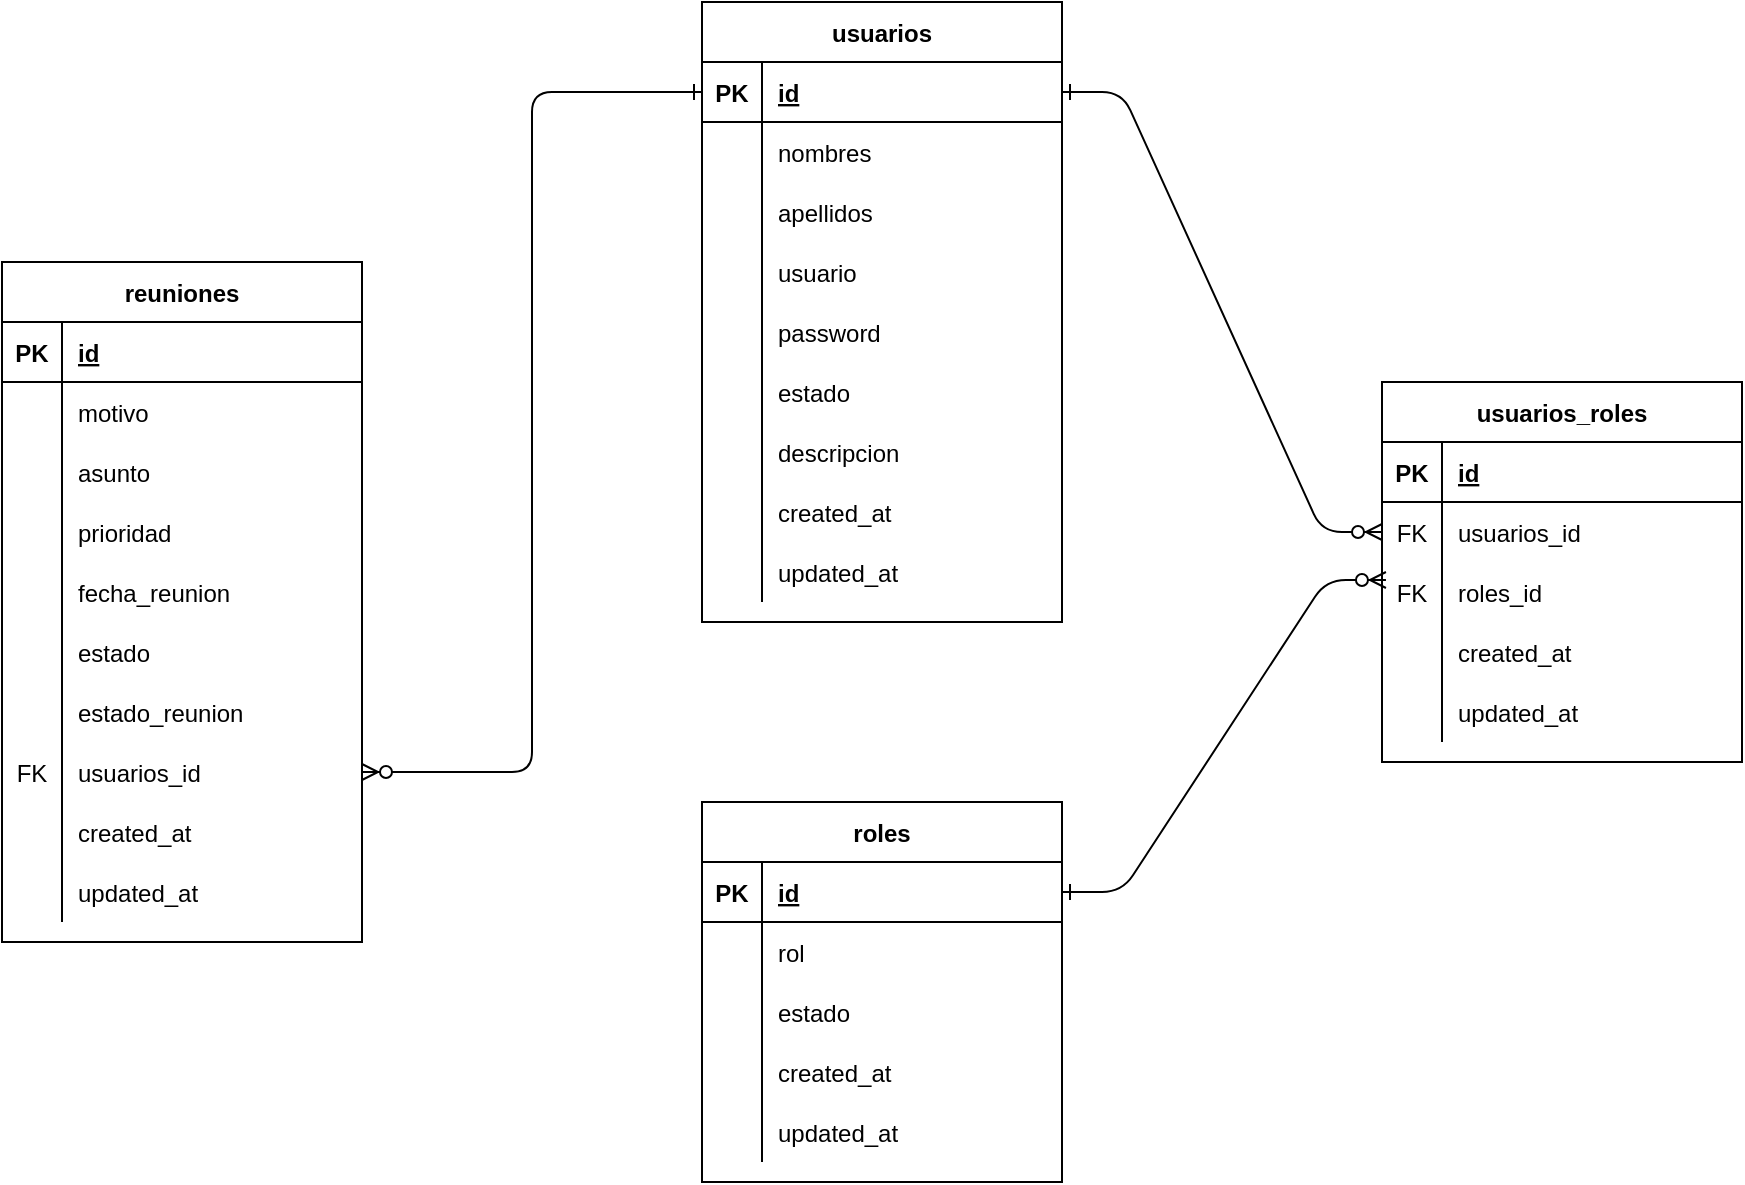 <mxfile version="13.9.9" type="device"><diagram id="R2lEEEUBdFMjLlhIrx00" name="Page-1"><mxGraphModel dx="2272" dy="822" grid="1" gridSize="10" guides="1" tooltips="1" connect="1" arrows="1" fold="1" page="1" pageScale="1" pageWidth="850" pageHeight="1100" math="0" shadow="0" extFonts="Permanent Marker^https://fonts.googleapis.com/css?family=Permanent+Marker"><root><mxCell id="0"/><mxCell id="1" parent="0"/><mxCell id="T978wM8qIX2-Pc04Qqvq-1" value="usuarios" style="shape=table;startSize=30;container=1;collapsible=1;childLayout=tableLayout;fixedRows=1;rowLines=0;fontStyle=1;align=center;resizeLast=1;" parent="1" vertex="1"><mxGeometry x="110" y="320" width="180" height="310" as="geometry"/></mxCell><mxCell id="T978wM8qIX2-Pc04Qqvq-2" value="" style="shape=partialRectangle;collapsible=0;dropTarget=0;pointerEvents=0;fillColor=none;top=0;left=0;bottom=1;right=0;points=[[0,0.5],[1,0.5]];portConstraint=eastwest;" parent="T978wM8qIX2-Pc04Qqvq-1" vertex="1"><mxGeometry y="30" width="180" height="30" as="geometry"/></mxCell><mxCell id="T978wM8qIX2-Pc04Qqvq-3" value="PK" style="shape=partialRectangle;connectable=0;fillColor=none;top=0;left=0;bottom=0;right=0;fontStyle=1;overflow=hidden;" parent="T978wM8qIX2-Pc04Qqvq-2" vertex="1"><mxGeometry width="30" height="30" as="geometry"/></mxCell><mxCell id="T978wM8qIX2-Pc04Qqvq-4" value="id" style="shape=partialRectangle;connectable=0;fillColor=none;top=0;left=0;bottom=0;right=0;align=left;spacingLeft=6;fontStyle=5;overflow=hidden;" parent="T978wM8qIX2-Pc04Qqvq-2" vertex="1"><mxGeometry x="30" width="150" height="30" as="geometry"/></mxCell><mxCell id="T978wM8qIX2-Pc04Qqvq-5" value="" style="shape=partialRectangle;collapsible=0;dropTarget=0;pointerEvents=0;fillColor=none;top=0;left=0;bottom=0;right=0;points=[[0,0.5],[1,0.5]];portConstraint=eastwest;" parent="T978wM8qIX2-Pc04Qqvq-1" vertex="1"><mxGeometry y="60" width="180" height="30" as="geometry"/></mxCell><mxCell id="T978wM8qIX2-Pc04Qqvq-6" value="" style="shape=partialRectangle;connectable=0;fillColor=none;top=0;left=0;bottom=0;right=0;editable=1;overflow=hidden;" parent="T978wM8qIX2-Pc04Qqvq-5" vertex="1"><mxGeometry width="30" height="30" as="geometry"/></mxCell><mxCell id="T978wM8qIX2-Pc04Qqvq-7" value="nombres" style="shape=partialRectangle;connectable=0;fillColor=none;top=0;left=0;bottom=0;right=0;align=left;spacingLeft=6;overflow=hidden;" parent="T978wM8qIX2-Pc04Qqvq-5" vertex="1"><mxGeometry x="30" width="150" height="30" as="geometry"/></mxCell><mxCell id="T978wM8qIX2-Pc04Qqvq-8" value="" style="shape=partialRectangle;collapsible=0;dropTarget=0;pointerEvents=0;fillColor=none;top=0;left=0;bottom=0;right=0;points=[[0,0.5],[1,0.5]];portConstraint=eastwest;" parent="T978wM8qIX2-Pc04Qqvq-1" vertex="1"><mxGeometry y="90" width="180" height="30" as="geometry"/></mxCell><mxCell id="T978wM8qIX2-Pc04Qqvq-9" value="" style="shape=partialRectangle;connectable=0;fillColor=none;top=0;left=0;bottom=0;right=0;editable=1;overflow=hidden;" parent="T978wM8qIX2-Pc04Qqvq-8" vertex="1"><mxGeometry width="30" height="30" as="geometry"/></mxCell><mxCell id="T978wM8qIX2-Pc04Qqvq-10" value="apellidos" style="shape=partialRectangle;connectable=0;fillColor=none;top=0;left=0;bottom=0;right=0;align=left;spacingLeft=6;overflow=hidden;" parent="T978wM8qIX2-Pc04Qqvq-8" vertex="1"><mxGeometry x="30" width="150" height="30" as="geometry"/></mxCell><mxCell id="T978wM8qIX2-Pc04Qqvq-11" value="" style="shape=partialRectangle;collapsible=0;dropTarget=0;pointerEvents=0;fillColor=none;top=0;left=0;bottom=0;right=0;points=[[0,0.5],[1,0.5]];portConstraint=eastwest;" parent="T978wM8qIX2-Pc04Qqvq-1" vertex="1"><mxGeometry y="120" width="180" height="30" as="geometry"/></mxCell><mxCell id="T978wM8qIX2-Pc04Qqvq-12" value="" style="shape=partialRectangle;connectable=0;fillColor=none;top=0;left=0;bottom=0;right=0;editable=1;overflow=hidden;" parent="T978wM8qIX2-Pc04Qqvq-11" vertex="1"><mxGeometry width="30" height="30" as="geometry"/></mxCell><mxCell id="T978wM8qIX2-Pc04Qqvq-13" value="usuario" style="shape=partialRectangle;connectable=0;fillColor=none;top=0;left=0;bottom=0;right=0;align=left;spacingLeft=6;overflow=hidden;" parent="T978wM8qIX2-Pc04Qqvq-11" vertex="1"><mxGeometry x="30" width="150" height="30" as="geometry"/></mxCell><mxCell id="T978wM8qIX2-Pc04Qqvq-57" value="" style="shape=partialRectangle;collapsible=0;dropTarget=0;pointerEvents=0;fillColor=none;top=0;left=0;bottom=0;right=0;points=[[0,0.5],[1,0.5]];portConstraint=eastwest;" parent="T978wM8qIX2-Pc04Qqvq-1" vertex="1"><mxGeometry y="150" width="180" height="30" as="geometry"/></mxCell><mxCell id="T978wM8qIX2-Pc04Qqvq-58" value="" style="shape=partialRectangle;connectable=0;fillColor=none;top=0;left=0;bottom=0;right=0;editable=1;overflow=hidden;" parent="T978wM8qIX2-Pc04Qqvq-57" vertex="1"><mxGeometry width="30" height="30" as="geometry"/></mxCell><mxCell id="T978wM8qIX2-Pc04Qqvq-59" value="password" style="shape=partialRectangle;connectable=0;fillColor=none;top=0;left=0;bottom=0;right=0;align=left;spacingLeft=6;overflow=hidden;" parent="T978wM8qIX2-Pc04Qqvq-57" vertex="1"><mxGeometry x="30" width="150" height="30" as="geometry"/></mxCell><mxCell id="T978wM8qIX2-Pc04Qqvq-60" value="" style="shape=partialRectangle;collapsible=0;dropTarget=0;pointerEvents=0;fillColor=none;top=0;left=0;bottom=0;right=0;points=[[0,0.5],[1,0.5]];portConstraint=eastwest;" parent="T978wM8qIX2-Pc04Qqvq-1" vertex="1"><mxGeometry y="180" width="180" height="30" as="geometry"/></mxCell><mxCell id="T978wM8qIX2-Pc04Qqvq-61" value="" style="shape=partialRectangle;connectable=0;fillColor=none;top=0;left=0;bottom=0;right=0;editable=1;overflow=hidden;" parent="T978wM8qIX2-Pc04Qqvq-60" vertex="1"><mxGeometry width="30" height="30" as="geometry"/></mxCell><mxCell id="T978wM8qIX2-Pc04Qqvq-62" value="estado" style="shape=partialRectangle;connectable=0;fillColor=none;top=0;left=0;bottom=0;right=0;align=left;spacingLeft=6;overflow=hidden;" parent="T978wM8qIX2-Pc04Qqvq-60" vertex="1"><mxGeometry x="30" width="150" height="30" as="geometry"/></mxCell><mxCell id="T978wM8qIX2-Pc04Qqvq-63" value="" style="shape=partialRectangle;collapsible=0;dropTarget=0;pointerEvents=0;fillColor=none;top=0;left=0;bottom=0;right=0;points=[[0,0.5],[1,0.5]];portConstraint=eastwest;" parent="T978wM8qIX2-Pc04Qqvq-1" vertex="1"><mxGeometry y="210" width="180" height="30" as="geometry"/></mxCell><mxCell id="T978wM8qIX2-Pc04Qqvq-64" value="" style="shape=partialRectangle;connectable=0;fillColor=none;top=0;left=0;bottom=0;right=0;editable=1;overflow=hidden;" parent="T978wM8qIX2-Pc04Qqvq-63" vertex="1"><mxGeometry width="30" height="30" as="geometry"/></mxCell><mxCell id="T978wM8qIX2-Pc04Qqvq-65" value="descripcion" style="shape=partialRectangle;connectable=0;fillColor=none;top=0;left=0;bottom=0;right=0;align=left;spacingLeft=6;overflow=hidden;" parent="T978wM8qIX2-Pc04Qqvq-63" vertex="1"><mxGeometry x="30" width="150" height="30" as="geometry"/></mxCell><mxCell id="T978wM8qIX2-Pc04Qqvq-66" value="" style="shape=partialRectangle;collapsible=0;dropTarget=0;pointerEvents=0;fillColor=none;top=0;left=0;bottom=0;right=0;points=[[0,0.5],[1,0.5]];portConstraint=eastwest;" parent="T978wM8qIX2-Pc04Qqvq-1" vertex="1"><mxGeometry y="240" width="180" height="30" as="geometry"/></mxCell><mxCell id="T978wM8qIX2-Pc04Qqvq-67" value="" style="shape=partialRectangle;connectable=0;fillColor=none;top=0;left=0;bottom=0;right=0;editable=1;overflow=hidden;" parent="T978wM8qIX2-Pc04Qqvq-66" vertex="1"><mxGeometry width="30" height="30" as="geometry"/></mxCell><mxCell id="T978wM8qIX2-Pc04Qqvq-68" value="created_at" style="shape=partialRectangle;connectable=0;fillColor=none;top=0;left=0;bottom=0;right=0;align=left;spacingLeft=6;overflow=hidden;" parent="T978wM8qIX2-Pc04Qqvq-66" vertex="1"><mxGeometry x="30" width="150" height="30" as="geometry"/></mxCell><mxCell id="T978wM8qIX2-Pc04Qqvq-69" value="" style="shape=partialRectangle;collapsible=0;dropTarget=0;pointerEvents=0;fillColor=none;top=0;left=0;bottom=0;right=0;points=[[0,0.5],[1,0.5]];portConstraint=eastwest;" parent="T978wM8qIX2-Pc04Qqvq-1" vertex="1"><mxGeometry y="270" width="180" height="30" as="geometry"/></mxCell><mxCell id="T978wM8qIX2-Pc04Qqvq-70" value="" style="shape=partialRectangle;connectable=0;fillColor=none;top=0;left=0;bottom=0;right=0;editable=1;overflow=hidden;" parent="T978wM8qIX2-Pc04Qqvq-69" vertex="1"><mxGeometry width="30" height="30" as="geometry"/></mxCell><mxCell id="T978wM8qIX2-Pc04Qqvq-71" value="updated_at" style="shape=partialRectangle;connectable=0;fillColor=none;top=0;left=0;bottom=0;right=0;align=left;spacingLeft=6;overflow=hidden;" parent="T978wM8qIX2-Pc04Qqvq-69" vertex="1"><mxGeometry x="30" width="150" height="30" as="geometry"/></mxCell><mxCell id="T978wM8qIX2-Pc04Qqvq-14" value="roles" style="shape=table;startSize=30;container=1;collapsible=1;childLayout=tableLayout;fixedRows=1;rowLines=0;fontStyle=1;align=center;resizeLast=1;" parent="1" vertex="1"><mxGeometry x="110" y="720" width="180" height="190" as="geometry"/></mxCell><mxCell id="T978wM8qIX2-Pc04Qqvq-15" value="" style="shape=partialRectangle;collapsible=0;dropTarget=0;pointerEvents=0;fillColor=none;top=0;left=0;bottom=1;right=0;points=[[0,0.5],[1,0.5]];portConstraint=eastwest;" parent="T978wM8qIX2-Pc04Qqvq-14" vertex="1"><mxGeometry y="30" width="180" height="30" as="geometry"/></mxCell><mxCell id="T978wM8qIX2-Pc04Qqvq-16" value="PK" style="shape=partialRectangle;connectable=0;fillColor=none;top=0;left=0;bottom=0;right=0;fontStyle=1;overflow=hidden;" parent="T978wM8qIX2-Pc04Qqvq-15" vertex="1"><mxGeometry width="30" height="30" as="geometry"/></mxCell><mxCell id="T978wM8qIX2-Pc04Qqvq-17" value="id" style="shape=partialRectangle;connectable=0;fillColor=none;top=0;left=0;bottom=0;right=0;align=left;spacingLeft=6;fontStyle=5;overflow=hidden;" parent="T978wM8qIX2-Pc04Qqvq-15" vertex="1"><mxGeometry x="30" width="150" height="30" as="geometry"/></mxCell><mxCell id="T978wM8qIX2-Pc04Qqvq-18" value="" style="shape=partialRectangle;collapsible=0;dropTarget=0;pointerEvents=0;fillColor=none;top=0;left=0;bottom=0;right=0;points=[[0,0.5],[1,0.5]];portConstraint=eastwest;" parent="T978wM8qIX2-Pc04Qqvq-14" vertex="1"><mxGeometry y="60" width="180" height="30" as="geometry"/></mxCell><mxCell id="T978wM8qIX2-Pc04Qqvq-19" value="" style="shape=partialRectangle;connectable=0;fillColor=none;top=0;left=0;bottom=0;right=0;editable=1;overflow=hidden;" parent="T978wM8qIX2-Pc04Qqvq-18" vertex="1"><mxGeometry width="30" height="30" as="geometry"/></mxCell><mxCell id="T978wM8qIX2-Pc04Qqvq-20" value="rol" style="shape=partialRectangle;connectable=0;fillColor=none;top=0;left=0;bottom=0;right=0;align=left;spacingLeft=6;overflow=hidden;" parent="T978wM8qIX2-Pc04Qqvq-18" vertex="1"><mxGeometry x="30" width="150" height="30" as="geometry"/></mxCell><mxCell id="BjfC1UExM04u5AYvR1Km-1" value="" style="shape=partialRectangle;collapsible=0;dropTarget=0;pointerEvents=0;fillColor=none;top=0;left=0;bottom=0;right=0;points=[[0,0.5],[1,0.5]];portConstraint=eastwest;" parent="T978wM8qIX2-Pc04Qqvq-14" vertex="1"><mxGeometry y="90" width="180" height="30" as="geometry"/></mxCell><mxCell id="BjfC1UExM04u5AYvR1Km-2" value="" style="shape=partialRectangle;connectable=0;fillColor=none;top=0;left=0;bottom=0;right=0;editable=1;overflow=hidden;" parent="BjfC1UExM04u5AYvR1Km-1" vertex="1"><mxGeometry width="30" height="30" as="geometry"/></mxCell><mxCell id="BjfC1UExM04u5AYvR1Km-3" value="estado" style="shape=partialRectangle;connectable=0;fillColor=none;top=0;left=0;bottom=0;right=0;align=left;spacingLeft=6;overflow=hidden;" parent="BjfC1UExM04u5AYvR1Km-1" vertex="1"><mxGeometry x="30" width="150" height="30" as="geometry"/></mxCell><mxCell id="T978wM8qIX2-Pc04Qqvq-21" value="" style="shape=partialRectangle;collapsible=0;dropTarget=0;pointerEvents=0;fillColor=none;top=0;left=0;bottom=0;right=0;points=[[0,0.5],[1,0.5]];portConstraint=eastwest;" parent="T978wM8qIX2-Pc04Qqvq-14" vertex="1"><mxGeometry y="120" width="180" height="30" as="geometry"/></mxCell><mxCell id="T978wM8qIX2-Pc04Qqvq-22" value="" style="shape=partialRectangle;connectable=0;fillColor=none;top=0;left=0;bottom=0;right=0;editable=1;overflow=hidden;" parent="T978wM8qIX2-Pc04Qqvq-21" vertex="1"><mxGeometry width="30" height="30" as="geometry"/></mxCell><mxCell id="T978wM8qIX2-Pc04Qqvq-23" value="created_at" style="shape=partialRectangle;connectable=0;fillColor=none;top=0;left=0;bottom=0;right=0;align=left;spacingLeft=6;overflow=hidden;" parent="T978wM8qIX2-Pc04Qqvq-21" vertex="1"><mxGeometry x="30" width="150" height="30" as="geometry"/></mxCell><mxCell id="T978wM8qIX2-Pc04Qqvq-24" value="" style="shape=partialRectangle;collapsible=0;dropTarget=0;pointerEvents=0;fillColor=none;top=0;left=0;bottom=0;right=0;points=[[0,0.5],[1,0.5]];portConstraint=eastwest;" parent="T978wM8qIX2-Pc04Qqvq-14" vertex="1"><mxGeometry y="150" width="180" height="30" as="geometry"/></mxCell><mxCell id="T978wM8qIX2-Pc04Qqvq-25" value="" style="shape=partialRectangle;connectable=0;fillColor=none;top=0;left=0;bottom=0;right=0;editable=1;overflow=hidden;" parent="T978wM8qIX2-Pc04Qqvq-24" vertex="1"><mxGeometry width="30" height="30" as="geometry"/></mxCell><mxCell id="T978wM8qIX2-Pc04Qqvq-26" value="updated_at" style="shape=partialRectangle;connectable=0;fillColor=none;top=0;left=0;bottom=0;right=0;align=left;spacingLeft=6;overflow=hidden;" parent="T978wM8qIX2-Pc04Qqvq-24" vertex="1"><mxGeometry x="30" width="150" height="30" as="geometry"/></mxCell><mxCell id="T978wM8qIX2-Pc04Qqvq-41" value="usuarios_roles" style="shape=table;startSize=30;container=1;collapsible=1;childLayout=tableLayout;fixedRows=1;rowLines=0;fontStyle=1;align=center;resizeLast=1;" parent="1" vertex="1"><mxGeometry x="450" y="510" width="180" height="190" as="geometry"/></mxCell><mxCell id="T978wM8qIX2-Pc04Qqvq-42" value="" style="shape=partialRectangle;collapsible=0;dropTarget=0;pointerEvents=0;fillColor=none;top=0;left=0;bottom=1;right=0;points=[[0,0.5],[1,0.5]];portConstraint=eastwest;" parent="T978wM8qIX2-Pc04Qqvq-41" vertex="1"><mxGeometry y="30" width="180" height="30" as="geometry"/></mxCell><mxCell id="T978wM8qIX2-Pc04Qqvq-43" value="PK" style="shape=partialRectangle;connectable=0;fillColor=none;top=0;left=0;bottom=0;right=0;fontStyle=1;overflow=hidden;" parent="T978wM8qIX2-Pc04Qqvq-42" vertex="1"><mxGeometry width="30" height="30" as="geometry"/></mxCell><mxCell id="T978wM8qIX2-Pc04Qqvq-44" value="id" style="shape=partialRectangle;connectable=0;fillColor=none;top=0;left=0;bottom=0;right=0;align=left;spacingLeft=6;fontStyle=5;overflow=hidden;" parent="T978wM8qIX2-Pc04Qqvq-42" vertex="1"><mxGeometry x="30" width="150" height="30" as="geometry"/></mxCell><mxCell id="T978wM8qIX2-Pc04Qqvq-45" value="" style="shape=partialRectangle;collapsible=0;dropTarget=0;pointerEvents=0;fillColor=none;top=0;left=0;bottom=0;right=0;points=[[0,0.5],[1,0.5]];portConstraint=eastwest;" parent="T978wM8qIX2-Pc04Qqvq-41" vertex="1"><mxGeometry y="60" width="180" height="30" as="geometry"/></mxCell><mxCell id="T978wM8qIX2-Pc04Qqvq-46" value="FK" style="shape=partialRectangle;connectable=0;fillColor=none;top=0;left=0;bottom=0;right=0;editable=1;overflow=hidden;" parent="T978wM8qIX2-Pc04Qqvq-45" vertex="1"><mxGeometry width="30" height="30" as="geometry"/></mxCell><mxCell id="T978wM8qIX2-Pc04Qqvq-47" value="usuarios_id" style="shape=partialRectangle;connectable=0;fillColor=none;top=0;left=0;bottom=0;right=0;align=left;spacingLeft=6;overflow=hidden;" parent="T978wM8qIX2-Pc04Qqvq-45" vertex="1"><mxGeometry x="30" width="150" height="30" as="geometry"/></mxCell><mxCell id="T978wM8qIX2-Pc04Qqvq-48" value="" style="shape=partialRectangle;collapsible=0;dropTarget=0;pointerEvents=0;fillColor=none;top=0;left=0;bottom=0;right=0;points=[[0,0.5],[1,0.5]];portConstraint=eastwest;" parent="T978wM8qIX2-Pc04Qqvq-41" vertex="1"><mxGeometry y="90" width="180" height="30" as="geometry"/></mxCell><mxCell id="T978wM8qIX2-Pc04Qqvq-49" value="FK" style="shape=partialRectangle;connectable=0;fillColor=none;top=0;left=0;bottom=0;right=0;editable=1;overflow=hidden;" parent="T978wM8qIX2-Pc04Qqvq-48" vertex="1"><mxGeometry width="30" height="30" as="geometry"/></mxCell><mxCell id="T978wM8qIX2-Pc04Qqvq-50" value="roles_id" style="shape=partialRectangle;connectable=0;fillColor=none;top=0;left=0;bottom=0;right=0;align=left;spacingLeft=6;overflow=hidden;" parent="T978wM8qIX2-Pc04Qqvq-48" vertex="1"><mxGeometry x="30" width="150" height="30" as="geometry"/></mxCell><mxCell id="T978wM8qIX2-Pc04Qqvq-51" value="" style="shape=partialRectangle;collapsible=0;dropTarget=0;pointerEvents=0;fillColor=none;top=0;left=0;bottom=0;right=0;points=[[0,0.5],[1,0.5]];portConstraint=eastwest;" parent="T978wM8qIX2-Pc04Qqvq-41" vertex="1"><mxGeometry y="120" width="180" height="30" as="geometry"/></mxCell><mxCell id="T978wM8qIX2-Pc04Qqvq-52" value="" style="shape=partialRectangle;connectable=0;fillColor=none;top=0;left=0;bottom=0;right=0;editable=1;overflow=hidden;" parent="T978wM8qIX2-Pc04Qqvq-51" vertex="1"><mxGeometry width="30" height="30" as="geometry"/></mxCell><mxCell id="T978wM8qIX2-Pc04Qqvq-53" value="created_at" style="shape=partialRectangle;connectable=0;fillColor=none;top=0;left=0;bottom=0;right=0;align=left;spacingLeft=6;overflow=hidden;" parent="T978wM8qIX2-Pc04Qqvq-51" vertex="1"><mxGeometry x="30" width="150" height="30" as="geometry"/></mxCell><mxCell id="T978wM8qIX2-Pc04Qqvq-54" value="" style="shape=partialRectangle;collapsible=0;dropTarget=0;pointerEvents=0;fillColor=none;top=0;left=0;bottom=0;right=0;points=[[0,0.5],[1,0.5]];portConstraint=eastwest;" parent="T978wM8qIX2-Pc04Qqvq-41" vertex="1"><mxGeometry y="150" width="180" height="30" as="geometry"/></mxCell><mxCell id="T978wM8qIX2-Pc04Qqvq-55" value="" style="shape=partialRectangle;connectable=0;fillColor=none;top=0;left=0;bottom=0;right=0;editable=1;overflow=hidden;" parent="T978wM8qIX2-Pc04Qqvq-54" vertex="1"><mxGeometry width="30" height="30" as="geometry"/></mxCell><mxCell id="T978wM8qIX2-Pc04Qqvq-56" value="updated_at" style="shape=partialRectangle;connectable=0;fillColor=none;top=0;left=0;bottom=0;right=0;align=left;spacingLeft=6;overflow=hidden;" parent="T978wM8qIX2-Pc04Qqvq-54" vertex="1"><mxGeometry x="30" width="150" height="30" as="geometry"/></mxCell><mxCell id="T978wM8qIX2-Pc04Qqvq-72" value="" style="edgeStyle=entityRelationEdgeStyle;endArrow=ERzeroToMany;startArrow=ERone;endFill=1;startFill=0;entryX=0;entryY=0.5;entryDx=0;entryDy=0;exitX=1;exitY=0.5;exitDx=0;exitDy=0;" parent="1" source="T978wM8qIX2-Pc04Qqvq-2" target="T978wM8qIX2-Pc04Qqvq-45" edge="1"><mxGeometry width="100" height="100" relative="1" as="geometry"><mxPoint x="320" y="480" as="sourcePoint"/><mxPoint x="400" y="510" as="targetPoint"/></mxGeometry></mxCell><mxCell id="T978wM8qIX2-Pc04Qqvq-74" value="" style="edgeStyle=entityRelationEdgeStyle;endArrow=ERzeroToMany;startArrow=ERone;endFill=1;startFill=0;entryX=0.011;entryY=0.3;entryDx=0;entryDy=0;entryPerimeter=0;exitX=1;exitY=0.5;exitDx=0;exitDy=0;" parent="1" source="T978wM8qIX2-Pc04Qqvq-15" target="T978wM8qIX2-Pc04Qqvq-48" edge="1"><mxGeometry width="100" height="100" relative="1" as="geometry"><mxPoint x="280" y="760" as="sourcePoint"/><mxPoint x="360" y="790" as="targetPoint"/></mxGeometry></mxCell><mxCell id="T978wM8qIX2-Pc04Qqvq-75" value="reuniones" style="shape=table;startSize=30;container=1;collapsible=1;childLayout=tableLayout;fixedRows=1;rowLines=0;fontStyle=1;align=center;resizeLast=1;" parent="1" vertex="1"><mxGeometry x="-240" y="450" width="180" height="340" as="geometry"/></mxCell><mxCell id="T978wM8qIX2-Pc04Qqvq-76" value="" style="shape=partialRectangle;collapsible=0;dropTarget=0;pointerEvents=0;fillColor=none;top=0;left=0;bottom=1;right=0;points=[[0,0.5],[1,0.5]];portConstraint=eastwest;" parent="T978wM8qIX2-Pc04Qqvq-75" vertex="1"><mxGeometry y="30" width="180" height="30" as="geometry"/></mxCell><mxCell id="T978wM8qIX2-Pc04Qqvq-77" value="PK" style="shape=partialRectangle;connectable=0;fillColor=none;top=0;left=0;bottom=0;right=0;fontStyle=1;overflow=hidden;" parent="T978wM8qIX2-Pc04Qqvq-76" vertex="1"><mxGeometry width="30" height="30" as="geometry"/></mxCell><mxCell id="T978wM8qIX2-Pc04Qqvq-78" value="id" style="shape=partialRectangle;connectable=0;fillColor=none;top=0;left=0;bottom=0;right=0;align=left;spacingLeft=6;fontStyle=5;overflow=hidden;" parent="T978wM8qIX2-Pc04Qqvq-76" vertex="1"><mxGeometry x="30" width="150" height="30" as="geometry"/></mxCell><mxCell id="T978wM8qIX2-Pc04Qqvq-79" value="" style="shape=partialRectangle;collapsible=0;dropTarget=0;pointerEvents=0;fillColor=none;top=0;left=0;bottom=0;right=0;points=[[0,0.5],[1,0.5]];portConstraint=eastwest;" parent="T978wM8qIX2-Pc04Qqvq-75" vertex="1"><mxGeometry y="60" width="180" height="30" as="geometry"/></mxCell><mxCell id="T978wM8qIX2-Pc04Qqvq-80" value="" style="shape=partialRectangle;connectable=0;fillColor=none;top=0;left=0;bottom=0;right=0;editable=1;overflow=hidden;" parent="T978wM8qIX2-Pc04Qqvq-79" vertex="1"><mxGeometry width="30" height="30" as="geometry"/></mxCell><mxCell id="T978wM8qIX2-Pc04Qqvq-81" value="motivo" style="shape=partialRectangle;connectable=0;fillColor=none;top=0;left=0;bottom=0;right=0;align=left;spacingLeft=6;overflow=hidden;" parent="T978wM8qIX2-Pc04Qqvq-79" vertex="1"><mxGeometry x="30" width="150" height="30" as="geometry"/></mxCell><mxCell id="T978wM8qIX2-Pc04Qqvq-82" value="" style="shape=partialRectangle;collapsible=0;dropTarget=0;pointerEvents=0;fillColor=none;top=0;left=0;bottom=0;right=0;points=[[0,0.5],[1,0.5]];portConstraint=eastwest;" parent="T978wM8qIX2-Pc04Qqvq-75" vertex="1"><mxGeometry y="90" width="180" height="30" as="geometry"/></mxCell><mxCell id="T978wM8qIX2-Pc04Qqvq-83" value="" style="shape=partialRectangle;connectable=0;fillColor=none;top=0;left=0;bottom=0;right=0;editable=1;overflow=hidden;" parent="T978wM8qIX2-Pc04Qqvq-82" vertex="1"><mxGeometry width="30" height="30" as="geometry"/></mxCell><mxCell id="T978wM8qIX2-Pc04Qqvq-84" value="asunto" style="shape=partialRectangle;connectable=0;fillColor=none;top=0;left=0;bottom=0;right=0;align=left;spacingLeft=6;overflow=hidden;" parent="T978wM8qIX2-Pc04Qqvq-82" vertex="1"><mxGeometry x="30" width="150" height="30" as="geometry"/></mxCell><mxCell id="T978wM8qIX2-Pc04Qqvq-85" value="" style="shape=partialRectangle;collapsible=0;dropTarget=0;pointerEvents=0;fillColor=none;top=0;left=0;bottom=0;right=0;points=[[0,0.5],[1,0.5]];portConstraint=eastwest;" parent="T978wM8qIX2-Pc04Qqvq-75" vertex="1"><mxGeometry y="120" width="180" height="30" as="geometry"/></mxCell><mxCell id="T978wM8qIX2-Pc04Qqvq-86" value="" style="shape=partialRectangle;connectable=0;fillColor=none;top=0;left=0;bottom=0;right=0;editable=1;overflow=hidden;" parent="T978wM8qIX2-Pc04Qqvq-85" vertex="1"><mxGeometry width="30" height="30" as="geometry"/></mxCell><mxCell id="T978wM8qIX2-Pc04Qqvq-87" value="prioridad" style="shape=partialRectangle;connectable=0;fillColor=none;top=0;left=0;bottom=0;right=0;align=left;spacingLeft=6;overflow=hidden;" parent="T978wM8qIX2-Pc04Qqvq-85" vertex="1"><mxGeometry x="30" width="150" height="30" as="geometry"/></mxCell><mxCell id="T978wM8qIX2-Pc04Qqvq-88" value="" style="shape=partialRectangle;collapsible=0;dropTarget=0;pointerEvents=0;fillColor=none;top=0;left=0;bottom=0;right=0;points=[[0,0.5],[1,0.5]];portConstraint=eastwest;" parent="T978wM8qIX2-Pc04Qqvq-75" vertex="1"><mxGeometry y="150" width="180" height="30" as="geometry"/></mxCell><mxCell id="T978wM8qIX2-Pc04Qqvq-89" value="" style="shape=partialRectangle;connectable=0;fillColor=none;top=0;left=0;bottom=0;right=0;editable=1;overflow=hidden;" parent="T978wM8qIX2-Pc04Qqvq-88" vertex="1"><mxGeometry width="30" height="30" as="geometry"/></mxCell><mxCell id="T978wM8qIX2-Pc04Qqvq-90" value="fecha_reunion" style="shape=partialRectangle;connectable=0;fillColor=none;top=0;left=0;bottom=0;right=0;align=left;spacingLeft=6;overflow=hidden;" parent="T978wM8qIX2-Pc04Qqvq-88" vertex="1"><mxGeometry x="30" width="150" height="30" as="geometry"/></mxCell><mxCell id="T978wM8qIX2-Pc04Qqvq-91" value="" style="shape=partialRectangle;collapsible=0;dropTarget=0;pointerEvents=0;fillColor=none;top=0;left=0;bottom=0;right=0;points=[[0,0.5],[1,0.5]];portConstraint=eastwest;" parent="T978wM8qIX2-Pc04Qqvq-75" vertex="1"><mxGeometry y="180" width="180" height="30" as="geometry"/></mxCell><mxCell id="T978wM8qIX2-Pc04Qqvq-92" value="" style="shape=partialRectangle;connectable=0;fillColor=none;top=0;left=0;bottom=0;right=0;editable=1;overflow=hidden;" parent="T978wM8qIX2-Pc04Qqvq-91" vertex="1"><mxGeometry width="30" height="30" as="geometry"/></mxCell><mxCell id="T978wM8qIX2-Pc04Qqvq-93" value="estado" style="shape=partialRectangle;connectable=0;fillColor=none;top=0;left=0;bottom=0;right=0;align=left;spacingLeft=6;overflow=hidden;" parent="T978wM8qIX2-Pc04Qqvq-91" vertex="1"><mxGeometry x="30" width="150" height="30" as="geometry"/></mxCell><mxCell id="UqhM3HhUSdgWPFi7lZDv-1" value="" style="shape=partialRectangle;collapsible=0;dropTarget=0;pointerEvents=0;fillColor=none;top=0;left=0;bottom=0;right=0;points=[[0,0.5],[1,0.5]];portConstraint=eastwest;" vertex="1" parent="T978wM8qIX2-Pc04Qqvq-75"><mxGeometry y="210" width="180" height="30" as="geometry"/></mxCell><mxCell id="UqhM3HhUSdgWPFi7lZDv-2" value="" style="shape=partialRectangle;connectable=0;fillColor=none;top=0;left=0;bottom=0;right=0;editable=1;overflow=hidden;" vertex="1" parent="UqhM3HhUSdgWPFi7lZDv-1"><mxGeometry width="30" height="30" as="geometry"/></mxCell><mxCell id="UqhM3HhUSdgWPFi7lZDv-3" value="estado_reunion" style="shape=partialRectangle;connectable=0;fillColor=none;top=0;left=0;bottom=0;right=0;align=left;spacingLeft=6;overflow=hidden;" vertex="1" parent="UqhM3HhUSdgWPFi7lZDv-1"><mxGeometry x="30" width="150" height="30" as="geometry"/></mxCell><mxCell id="T978wM8qIX2-Pc04Qqvq-94" value="" style="shape=partialRectangle;collapsible=0;dropTarget=0;pointerEvents=0;fillColor=none;top=0;left=0;bottom=0;right=0;points=[[0,0.5],[1,0.5]];portConstraint=eastwest;" parent="T978wM8qIX2-Pc04Qqvq-75" vertex="1"><mxGeometry y="240" width="180" height="30" as="geometry"/></mxCell><mxCell id="T978wM8qIX2-Pc04Qqvq-95" value="FK" style="shape=partialRectangle;connectable=0;fillColor=none;top=0;left=0;bottom=0;right=0;editable=1;overflow=hidden;" parent="T978wM8qIX2-Pc04Qqvq-94" vertex="1"><mxGeometry width="30" height="30" as="geometry"/></mxCell><mxCell id="T978wM8qIX2-Pc04Qqvq-96" value="usuarios_id" style="shape=partialRectangle;connectable=0;fillColor=none;top=0;left=0;bottom=0;right=0;align=left;spacingLeft=6;overflow=hidden;" parent="T978wM8qIX2-Pc04Qqvq-94" vertex="1"><mxGeometry x="30" width="150" height="30" as="geometry"/></mxCell><mxCell id="T978wM8qIX2-Pc04Qqvq-97" value="" style="shape=partialRectangle;collapsible=0;dropTarget=0;pointerEvents=0;fillColor=none;top=0;left=0;bottom=0;right=0;points=[[0,0.5],[1,0.5]];portConstraint=eastwest;" parent="T978wM8qIX2-Pc04Qqvq-75" vertex="1"><mxGeometry y="270" width="180" height="30" as="geometry"/></mxCell><mxCell id="T978wM8qIX2-Pc04Qqvq-98" value="" style="shape=partialRectangle;connectable=0;fillColor=none;top=0;left=0;bottom=0;right=0;editable=1;overflow=hidden;" parent="T978wM8qIX2-Pc04Qqvq-97" vertex="1"><mxGeometry width="30" height="30" as="geometry"/></mxCell><mxCell id="T978wM8qIX2-Pc04Qqvq-99" value="created_at" style="shape=partialRectangle;connectable=0;fillColor=none;top=0;left=0;bottom=0;right=0;align=left;spacingLeft=6;overflow=hidden;" parent="T978wM8qIX2-Pc04Qqvq-97" vertex="1"><mxGeometry x="30" width="150" height="30" as="geometry"/></mxCell><mxCell id="T978wM8qIX2-Pc04Qqvq-100" value="" style="shape=partialRectangle;collapsible=0;dropTarget=0;pointerEvents=0;fillColor=none;top=0;left=0;bottom=0;right=0;points=[[0,0.5],[1,0.5]];portConstraint=eastwest;" parent="T978wM8qIX2-Pc04Qqvq-75" vertex="1"><mxGeometry y="300" width="180" height="30" as="geometry"/></mxCell><mxCell id="T978wM8qIX2-Pc04Qqvq-101" value="" style="shape=partialRectangle;connectable=0;fillColor=none;top=0;left=0;bottom=0;right=0;editable=1;overflow=hidden;" parent="T978wM8qIX2-Pc04Qqvq-100" vertex="1"><mxGeometry width="30" height="30" as="geometry"/></mxCell><mxCell id="T978wM8qIX2-Pc04Qqvq-102" value="updated_at" style="shape=partialRectangle;connectable=0;fillColor=none;top=0;left=0;bottom=0;right=0;align=left;spacingLeft=6;overflow=hidden;" parent="T978wM8qIX2-Pc04Qqvq-100" vertex="1"><mxGeometry x="30" width="150" height="30" as="geometry"/></mxCell><mxCell id="T978wM8qIX2-Pc04Qqvq-103" value="" style="endArrow=ERzeroToMany;startArrow=ERone;endFill=1;startFill=0;edgeStyle=elbowEdgeStyle;exitX=0;exitY=0.5;exitDx=0;exitDy=0;" parent="1" source="T978wM8qIX2-Pc04Qqvq-2" target="T978wM8qIX2-Pc04Qqvq-94" edge="1"><mxGeometry width="100" height="100" relative="1" as="geometry"><mxPoint x="60" y="700" as="sourcePoint"/><mxPoint x="-20" y="390" as="targetPoint"/></mxGeometry></mxCell></root></mxGraphModel></diagram></mxfile>